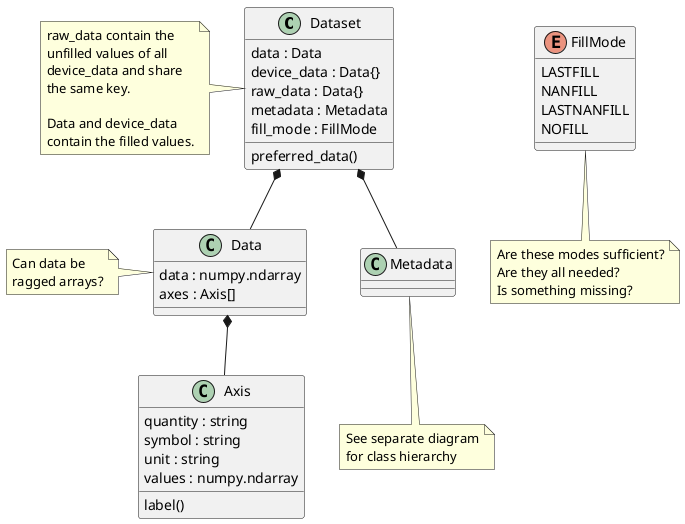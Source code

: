@startuml

class Dataset {
    data : Data
    device_data : Data{}
    raw_data : Data{}
    metadata : Metadata
    fill_mode : FillMode

    preferred_data()
}
note left: raw_data contain the\nunfilled values of all\ndevice_data and share\nthe same key.\n\nData and device_data\ncontain the filled values.

enum FillMode {
    LASTFILL
    NANFILL
    LASTNANFILL
    NOFILL
}
note bottom: Are these modes sufficient?\nAre they all needed?\nIs something missing?

class Metadata
note bottom: See separate diagram\nfor class hierarchy


class Data {
    data : numpy.ndarray
    axes : Axis[]
}
note left: Can data be\nragged arrays?

class Axis {
    quantity : string
    symbol : string
    unit : string
    values : numpy.ndarray

    label()
}

Dataset *-- Metadata
Dataset *-- Data
Data *-- Axis

@enduml